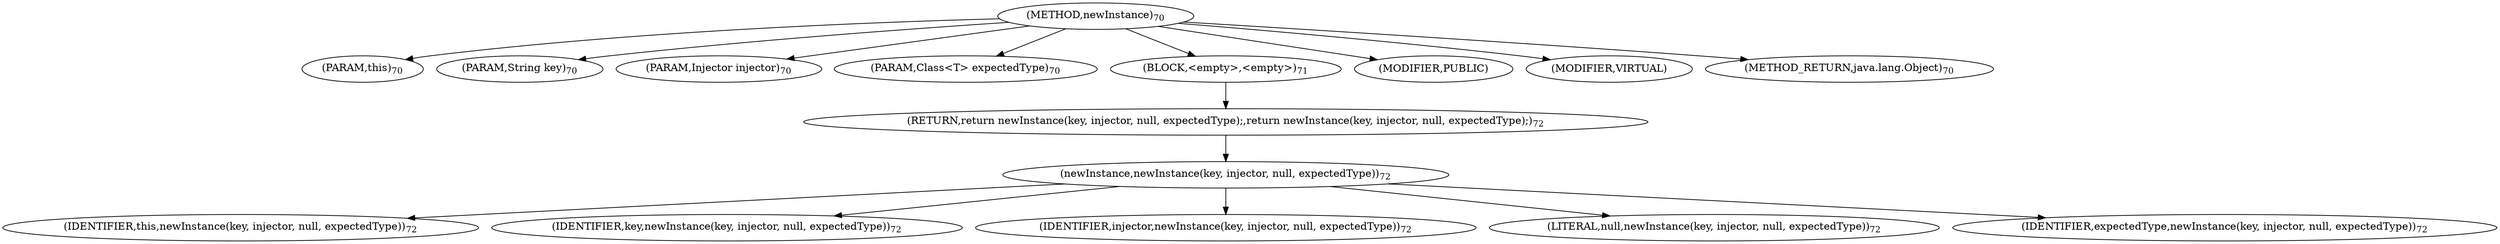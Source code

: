 digraph "newInstance" {  
"155" [label = <(METHOD,newInstance)<SUB>70</SUB>> ]
"16" [label = <(PARAM,this)<SUB>70</SUB>> ]
"156" [label = <(PARAM,String key)<SUB>70</SUB>> ]
"157" [label = <(PARAM,Injector injector)<SUB>70</SUB>> ]
"158" [label = <(PARAM,Class&lt;T&gt; expectedType)<SUB>70</SUB>> ]
"159" [label = <(BLOCK,&lt;empty&gt;,&lt;empty&gt;)<SUB>71</SUB>> ]
"160" [label = <(RETURN,return newInstance(key, injector, null, expectedType);,return newInstance(key, injector, null, expectedType);)<SUB>72</SUB>> ]
"161" [label = <(newInstance,newInstance(key, injector, null, expectedType))<SUB>72</SUB>> ]
"15" [label = <(IDENTIFIER,this,newInstance(key, injector, null, expectedType))<SUB>72</SUB>> ]
"162" [label = <(IDENTIFIER,key,newInstance(key, injector, null, expectedType))<SUB>72</SUB>> ]
"163" [label = <(IDENTIFIER,injector,newInstance(key, injector, null, expectedType))<SUB>72</SUB>> ]
"164" [label = <(LITERAL,null,newInstance(key, injector, null, expectedType))<SUB>72</SUB>> ]
"165" [label = <(IDENTIFIER,expectedType,newInstance(key, injector, null, expectedType))<SUB>72</SUB>> ]
"166" [label = <(MODIFIER,PUBLIC)> ]
"167" [label = <(MODIFIER,VIRTUAL)> ]
"168" [label = <(METHOD_RETURN,java.lang.Object)<SUB>70</SUB>> ]
  "155" -> "16" 
  "155" -> "156" 
  "155" -> "157" 
  "155" -> "158" 
  "155" -> "159" 
  "155" -> "166" 
  "155" -> "167" 
  "155" -> "168" 
  "159" -> "160" 
  "160" -> "161" 
  "161" -> "15" 
  "161" -> "162" 
  "161" -> "163" 
  "161" -> "164" 
  "161" -> "165" 
}
